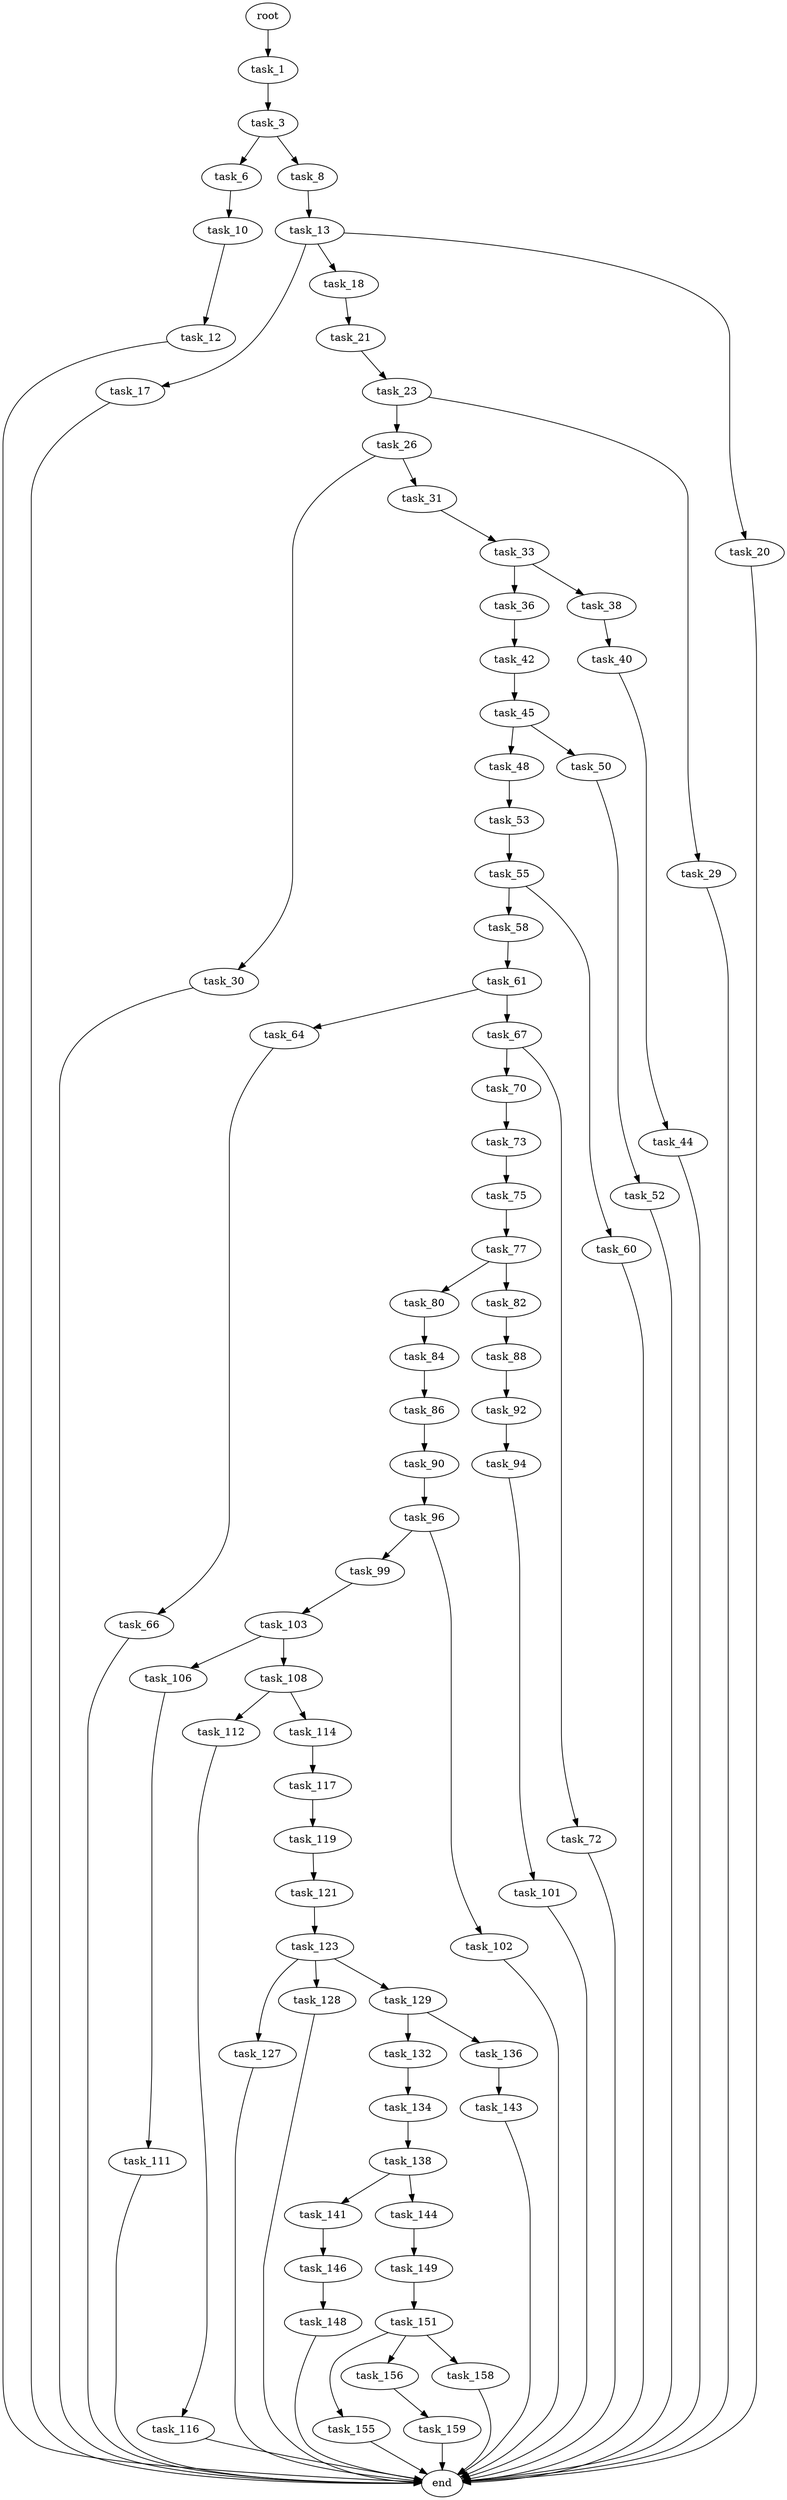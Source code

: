 digraph G {
  root [size="0.000000"];
  task_1 [size="368293445632.000000"];
  task_3 [size="2925334242.000000"];
  task_6 [size="1294853489622.000000"];
  task_8 [size="2084172994.000000"];
  task_10 [size="5133010922.000000"];
  task_13 [size="43244245216.000000"];
  task_12 [size="6239785284.000000"];
  end [size="0.000000"];
  task_17 [size="549755813888.000000"];
  task_18 [size="163837978524.000000"];
  task_20 [size="28991029248.000000"];
  task_21 [size="134217728000.000000"];
  task_23 [size="2498993348.000000"];
  task_26 [size="162372620696.000000"];
  task_29 [size="7002588706.000000"];
  task_30 [size="350939963471.000000"];
  task_31 [size="16359922282.000000"];
  task_33 [size="37994675108.000000"];
  task_36 [size="1073741824000.000000"];
  task_38 [size="549755813888.000000"];
  task_42 [size="14509711155.000000"];
  task_40 [size="202621032205.000000"];
  task_44 [size="71529793097.000000"];
  task_45 [size="134217728000.000000"];
  task_48 [size="50537240705.000000"];
  task_50 [size="37324932494.000000"];
  task_53 [size="10398090862.000000"];
  task_52 [size="611375009076.000000"];
  task_55 [size="782757789696.000000"];
  task_58 [size="28991029248.000000"];
  task_60 [size="327060810908.000000"];
  task_61 [size="859959707984.000000"];
  task_64 [size="368293445632.000000"];
  task_67 [size="134217728000.000000"];
  task_66 [size="440191592155.000000"];
  task_70 [size="24634112486.000000"];
  task_72 [size="8736530606.000000"];
  task_73 [size="190090716000.000000"];
  task_75 [size="29105250528.000000"];
  task_77 [size="458345724.000000"];
  task_80 [size="134217728000.000000"];
  task_82 [size="1073741824000.000000"];
  task_84 [size="3591957363.000000"];
  task_88 [size="81072016258.000000"];
  task_86 [size="368293445632.000000"];
  task_90 [size="673663687785.000000"];
  task_92 [size="8589934592.000000"];
  task_96 [size="231928233984.000000"];
  task_94 [size="20918867593.000000"];
  task_101 [size="231928233984.000000"];
  task_99 [size="134217728000.000000"];
  task_102 [size="231928233984.000000"];
  task_103 [size="59303817537.000000"];
  task_106 [size="8589934592.000000"];
  task_108 [size="7514801966.000000"];
  task_111 [size="247611798356.000000"];
  task_112 [size="74302331148.000000"];
  task_114 [size="933846989.000000"];
  task_116 [size="13043826804.000000"];
  task_117 [size="11043355698.000000"];
  task_119 [size="549755813888.000000"];
  task_121 [size="9954475757.000000"];
  task_123 [size="33030362614.000000"];
  task_127 [size="31183023691.000000"];
  task_128 [size="2613205477.000000"];
  task_129 [size="26890681416.000000"];
  task_132 [size="471476450807.000000"];
  task_136 [size="88855578848.000000"];
  task_134 [size="32288505330.000000"];
  task_138 [size="8589934592.000000"];
  task_143 [size="23768186405.000000"];
  task_141 [size="68719476736.000000"];
  task_144 [size="26314200028.000000"];
  task_146 [size="134217728000.000000"];
  task_149 [size="8589934592.000000"];
  task_148 [size="294934226881.000000"];
  task_151 [size="15179510000.000000"];
  task_155 [size="27678449866.000000"];
  task_156 [size="514795102936.000000"];
  task_158 [size="3843248768.000000"];
  task_159 [size="416796574220.000000"];

  root -> task_1 [size="1.000000"];
  task_1 -> task_3 [size="411041792.000000"];
  task_3 -> task_6 [size="75497472.000000"];
  task_3 -> task_8 [size="75497472.000000"];
  task_6 -> task_10 [size="838860800.000000"];
  task_8 -> task_13 [size="33554432.000000"];
  task_10 -> task_12 [size="536870912.000000"];
  task_13 -> task_17 [size="838860800.000000"];
  task_13 -> task_18 [size="838860800.000000"];
  task_13 -> task_20 [size="838860800.000000"];
  task_12 -> end [size="1.000000"];
  task_17 -> end [size="1.000000"];
  task_18 -> task_21 [size="134217728.000000"];
  task_20 -> end [size="1.000000"];
  task_21 -> task_23 [size="209715200.000000"];
  task_23 -> task_26 [size="75497472.000000"];
  task_23 -> task_29 [size="75497472.000000"];
  task_26 -> task_30 [size="536870912.000000"];
  task_26 -> task_31 [size="536870912.000000"];
  task_29 -> end [size="1.000000"];
  task_30 -> end [size="1.000000"];
  task_31 -> task_33 [size="536870912.000000"];
  task_33 -> task_36 [size="679477248.000000"];
  task_33 -> task_38 [size="679477248.000000"];
  task_36 -> task_42 [size="838860800.000000"];
  task_38 -> task_40 [size="536870912.000000"];
  task_42 -> task_45 [size="411041792.000000"];
  task_40 -> task_44 [size="301989888.000000"];
  task_44 -> end [size="1.000000"];
  task_45 -> task_48 [size="209715200.000000"];
  task_45 -> task_50 [size="209715200.000000"];
  task_48 -> task_53 [size="75497472.000000"];
  task_50 -> task_52 [size="838860800.000000"];
  task_53 -> task_55 [size="33554432.000000"];
  task_52 -> end [size="1.000000"];
  task_55 -> task_58 [size="679477248.000000"];
  task_55 -> task_60 [size="679477248.000000"];
  task_58 -> task_61 [size="75497472.000000"];
  task_60 -> end [size="1.000000"];
  task_61 -> task_64 [size="838860800.000000"];
  task_61 -> task_67 [size="838860800.000000"];
  task_64 -> task_66 [size="411041792.000000"];
  task_67 -> task_70 [size="209715200.000000"];
  task_67 -> task_72 [size="209715200.000000"];
  task_66 -> end [size="1.000000"];
  task_70 -> task_73 [size="536870912.000000"];
  task_72 -> end [size="1.000000"];
  task_73 -> task_75 [size="134217728.000000"];
  task_75 -> task_77 [size="536870912.000000"];
  task_77 -> task_80 [size="33554432.000000"];
  task_77 -> task_82 [size="33554432.000000"];
  task_80 -> task_84 [size="209715200.000000"];
  task_82 -> task_88 [size="838860800.000000"];
  task_84 -> task_86 [size="134217728.000000"];
  task_88 -> task_92 [size="75497472.000000"];
  task_86 -> task_90 [size="411041792.000000"];
  task_90 -> task_96 [size="679477248.000000"];
  task_92 -> task_94 [size="33554432.000000"];
  task_96 -> task_99 [size="301989888.000000"];
  task_96 -> task_102 [size="301989888.000000"];
  task_94 -> task_101 [size="411041792.000000"];
  task_101 -> end [size="1.000000"];
  task_99 -> task_103 [size="209715200.000000"];
  task_102 -> end [size="1.000000"];
  task_103 -> task_106 [size="75497472.000000"];
  task_103 -> task_108 [size="75497472.000000"];
  task_106 -> task_111 [size="33554432.000000"];
  task_108 -> task_112 [size="411041792.000000"];
  task_108 -> task_114 [size="411041792.000000"];
  task_111 -> end [size="1.000000"];
  task_112 -> task_116 [size="134217728.000000"];
  task_114 -> task_117 [size="33554432.000000"];
  task_116 -> end [size="1.000000"];
  task_117 -> task_119 [size="301989888.000000"];
  task_119 -> task_121 [size="536870912.000000"];
  task_121 -> task_123 [size="679477248.000000"];
  task_123 -> task_127 [size="536870912.000000"];
  task_123 -> task_128 [size="536870912.000000"];
  task_123 -> task_129 [size="536870912.000000"];
  task_127 -> end [size="1.000000"];
  task_128 -> end [size="1.000000"];
  task_129 -> task_132 [size="838860800.000000"];
  task_129 -> task_136 [size="838860800.000000"];
  task_132 -> task_134 [size="301989888.000000"];
  task_136 -> task_143 [size="209715200.000000"];
  task_134 -> task_138 [size="536870912.000000"];
  task_138 -> task_141 [size="33554432.000000"];
  task_138 -> task_144 [size="33554432.000000"];
  task_143 -> end [size="1.000000"];
  task_141 -> task_146 [size="134217728.000000"];
  task_144 -> task_149 [size="536870912.000000"];
  task_146 -> task_148 [size="209715200.000000"];
  task_149 -> task_151 [size="33554432.000000"];
  task_148 -> end [size="1.000000"];
  task_151 -> task_155 [size="411041792.000000"];
  task_151 -> task_156 [size="411041792.000000"];
  task_151 -> task_158 [size="411041792.000000"];
  task_155 -> end [size="1.000000"];
  task_156 -> task_159 [size="838860800.000000"];
  task_158 -> end [size="1.000000"];
  task_159 -> end [size="1.000000"];
}
